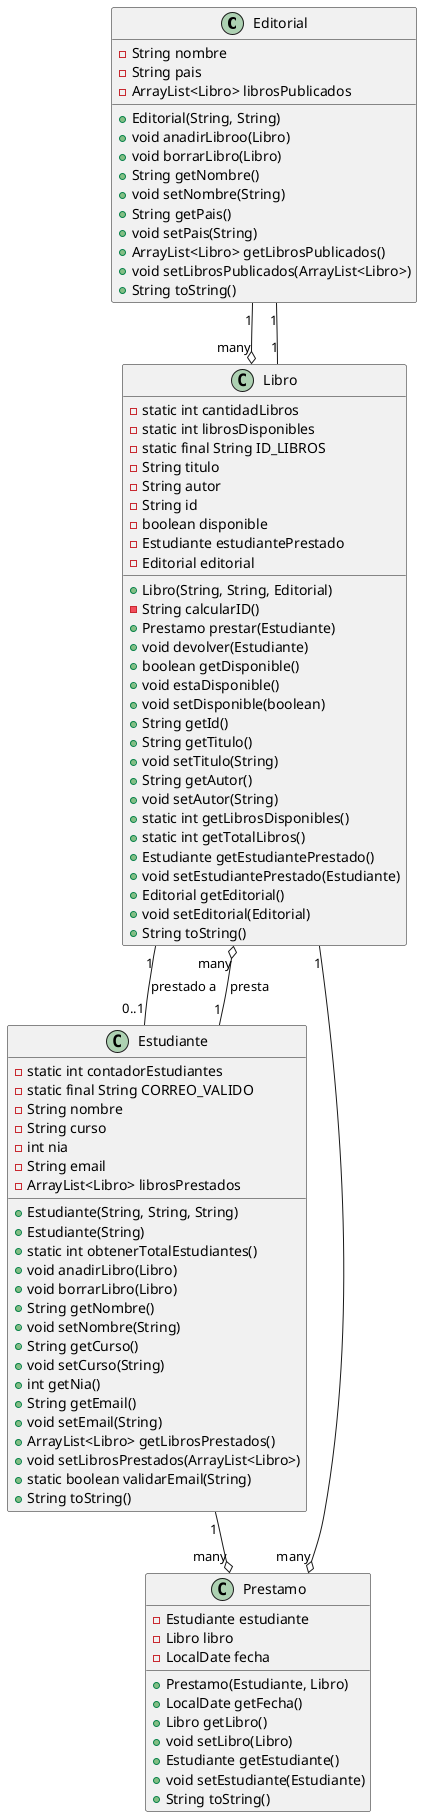 @startuml

class Editorial {
    - String nombre
    - String pais
    - ArrayList<Libro> librosPublicados
    + Editorial(String, String)
    + void anadirLibroo(Libro)
    + void borrarLibro(Libro)
    + String getNombre()
    + void setNombre(String)
    + String getPais()
    + void setPais(String)
    + ArrayList<Libro> getLibrosPublicados()
    + void setLibrosPublicados(ArrayList<Libro>)
    + String toString()
}

class Estudiante {
    - static int contadorEstudiantes
    - static final String CORREO_VALIDO
    - String nombre
    - String curso
    - int nia
    - String email
    - ArrayList<Libro> librosPrestados
    + Estudiante(String, String, String)
    + Estudiante(String)
    + static int obtenerTotalEstudiantes()
    + void anadirLibro(Libro)
    + void borrarLibro(Libro)
    + String getNombre()
    + void setNombre(String)
    + String getCurso()
    + void setCurso(String)
    + int getNia()
    + String getEmail()
    + void setEmail(String)
    + ArrayList<Libro> getLibrosPrestados()
    + void setLibrosPrestados(ArrayList<Libro>)
    + static boolean validarEmail(String)
    + String toString()
}

class Libro {
    - static int cantidadLibros
    - static int librosDisponibles
    - static final String ID_LIBROS
    - String titulo
    - String autor
    - String id
    - boolean disponible
    - Estudiante estudiantePrestado
    - Editorial editorial
    + Libro(String, String, Editorial)
    - String calcularID()
    + Prestamo prestar(Estudiante)
    + void devolver(Estudiante)
    + boolean getDisponible()
    + void estaDisponible()
    + void setDisponible(boolean)
    + String getId()
    + String getTitulo()
    + void setTitulo(String)
    + String getAutor()
    + void setAutor(String)
    + static int getLibrosDisponibles()
    + static int getTotalLibros()
    + Estudiante getEstudiantePrestado()
    + void setEstudiantePrestado(Estudiante)
    + Editorial getEditorial()
    + void setEditorial(Editorial)
    + String toString()
}

class Prestamo {
    - Estudiante estudiante
    - Libro libro
    - LocalDate fecha
    + Prestamo(Estudiante, Libro)
    + LocalDate getFecha()
    + Libro getLibro()
    + void setLibro(Libro)
    + Estudiante getEstudiante()
    + void setEstudiante(Estudiante)
    + String toString()
}

Editorial "1" --o "many" Libro
Estudiante "1" --o "many" Libro : presta
Libro "1" -- "1" Editorial
Libro "1" -- "0..1" Estudiante : prestado a
Estudiante "1" --o "many" Prestamo
Libro "1" --o "many" Prestamo

@enduml
